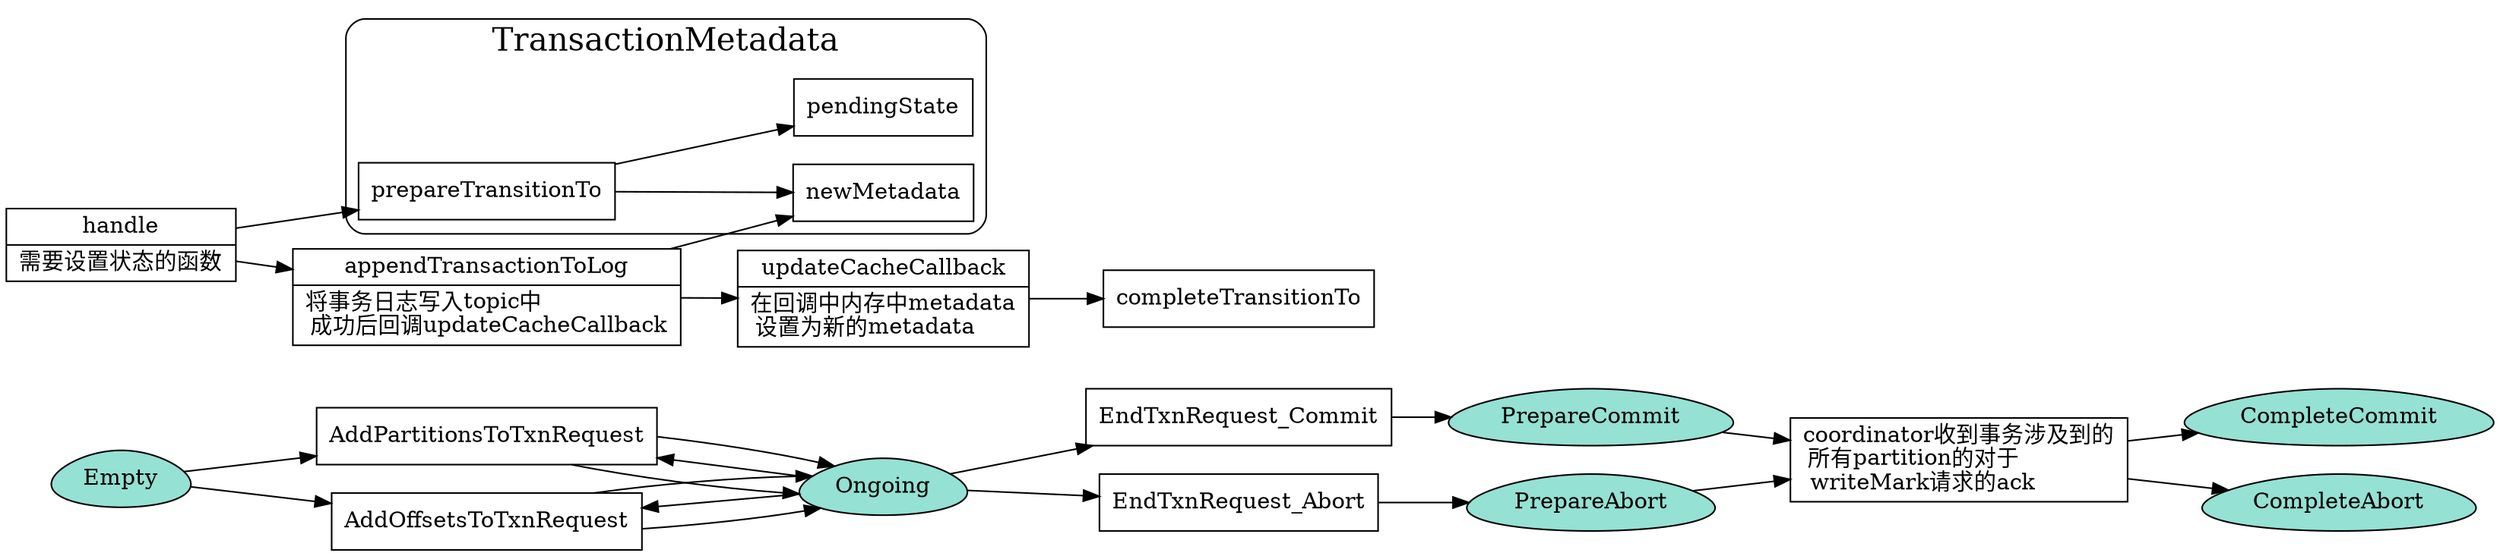 digraph txn_state {
  node[shape=box;];
  newrank=true;
  rankdir=LR;
  recv_all_p_ack[
    shape="record";
    label="{{
      coordinator收到事务涉及到的\l 
      所有partition的对于\l 
      writeMark请求的ack\l
    }}";
  ];

  Empty -> {
    AddPartitionsToTxnRequest;
    AddOffsetsToTxnRequest;
  } -> Ongoing;
  Ongoing ->  EndTxnRequest_Commit -> PrepareCommit;
  Ongoing -> EndTxnRequest_Abort -> PrepareAbort;
  Ongoing -> {AddOffsetsToTxnRequest;AddPartitionsToTxnRequest} -> Ongoing;
  PrepareCommit -> {recv_all_p_ack} -> CompleteCommit;
  PrepareAbort-> {recv_all_p_ack} -> CompleteAbort;

  Empty[shape=egg; fillcolor="#95e1d3"; style=filled;]
  Ongoing[shape=egg; fillcolor="#95e1d3"; style=filled;]
  PrepareAbort[shape=egg; fillcolor="#95e1d3"; style=filled;];
  PrepareCommit[shape=egg; fillcolor="#95e1d3"; style=filled;];
  CompleteCommit[shape=egg; fillcolor="#95e1d3"; style=filled;];
  CompleteAbort[shape=egg; fillcolor="#95e1d3"; style=filled;];
  subgraph cluster_TransactionMetadata {
    graph[label="TransactionMetadata";fontsize=20;style=rounded];
    prepareTransitionTo -> pendingState;
    prepareTransitionTo -> newMetadata;
  };
  handle[
    shape="record";
    label="{{
      handle|
      需要设置状态的函数
    }}";
  ];
  appendTransactionToLog[
    shape="record";
    label="{{
      appendTransactionToLog|
      将事务日志写入topic中\l
      成功后回调updateCacheCallback\l
    }}";
  ];
  updateCacheCallback[
    shape="record";
    label="{{
      updateCacheCallback|
      在回调中内存中metadata\l 
      设置为新的metadata \l 
    }}";
  ];
  handle -> {appendTransactionToLog;prepareTransitionTo}
  appendTransactionToLog -> newMetadata;
  appendTransactionToLog -> updateCacheCallback;
  updateCacheCallback -> completeTransitionTo;
}

